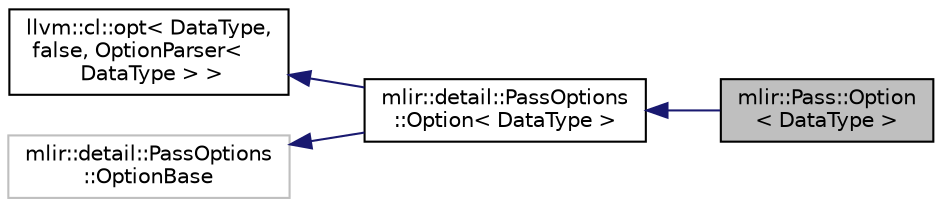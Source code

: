 digraph "mlir::Pass::Option&lt; DataType &gt;"
{
  bgcolor="transparent";
  edge [fontname="Helvetica",fontsize="10",labelfontname="Helvetica",labelfontsize="10"];
  node [fontname="Helvetica",fontsize="10",shape=record];
  rankdir="LR";
  Node0 [label="mlir::Pass::Option\l\< DataType \>",height=0.2,width=0.4,color="black", fillcolor="grey75", style="filled", fontcolor="black"];
  Node1 -> Node0 [dir="back",color="midnightblue",fontsize="10",style="solid",fontname="Helvetica"];
  Node1 [label="mlir::detail::PassOptions\l::Option\< DataType \>",height=0.2,width=0.4,color="black",URL="$classmlir_1_1detail_1_1PassOptions_1_1Option.html",tooltip="This class represents a specific pass option, with a provided data type. "];
  Node2 -> Node1 [dir="back",color="midnightblue",fontsize="10",style="solid",fontname="Helvetica"];
  Node2 [label="llvm::cl::opt\< DataType,\l false, OptionParser\<\l DataType \> \>",height=0.2,width=0.4,color="black",URL="$classllvm_1_1cl_1_1opt.html"];
  Node3 -> Node1 [dir="back",color="midnightblue",fontsize="10",style="solid",fontname="Helvetica"];
  Node3 [label="mlir::detail::PassOptions\l::OptionBase",height=0.2,width=0.4,color="grey75",tooltip="This is the type-erased option base class. "];
}
